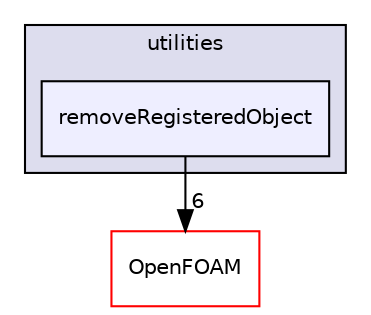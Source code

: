 digraph "src/postProcessing/functionObjects/utilities/removeRegisteredObject" {
  bgcolor=transparent;
  compound=true
  node [ fontsize="10", fontname="Helvetica"];
  edge [ labelfontsize="10", labelfontname="Helvetica"];
  subgraph clusterdir_5fa51d5799d140e0f60107297bff2985 {
    graph [ bgcolor="#ddddee", pencolor="black", label="utilities" fontname="Helvetica", fontsize="10", URL="dir_5fa51d5799d140e0f60107297bff2985.html"]
  dir_76f298cda654a8f20e8ee505e39c841c [shape=box, label="removeRegisteredObject", style="filled", fillcolor="#eeeeff", pencolor="black", URL="dir_76f298cda654a8f20e8ee505e39c841c.html"];
  }
  dir_c5473ff19b20e6ec4dfe5c310b3778a8 [shape=box label="OpenFOAM" color="red" URL="dir_c5473ff19b20e6ec4dfe5c310b3778a8.html"];
  dir_76f298cda654a8f20e8ee505e39c841c->dir_c5473ff19b20e6ec4dfe5c310b3778a8 [headlabel="6", labeldistance=1.5 headhref="dir_002516_001896.html"];
}
